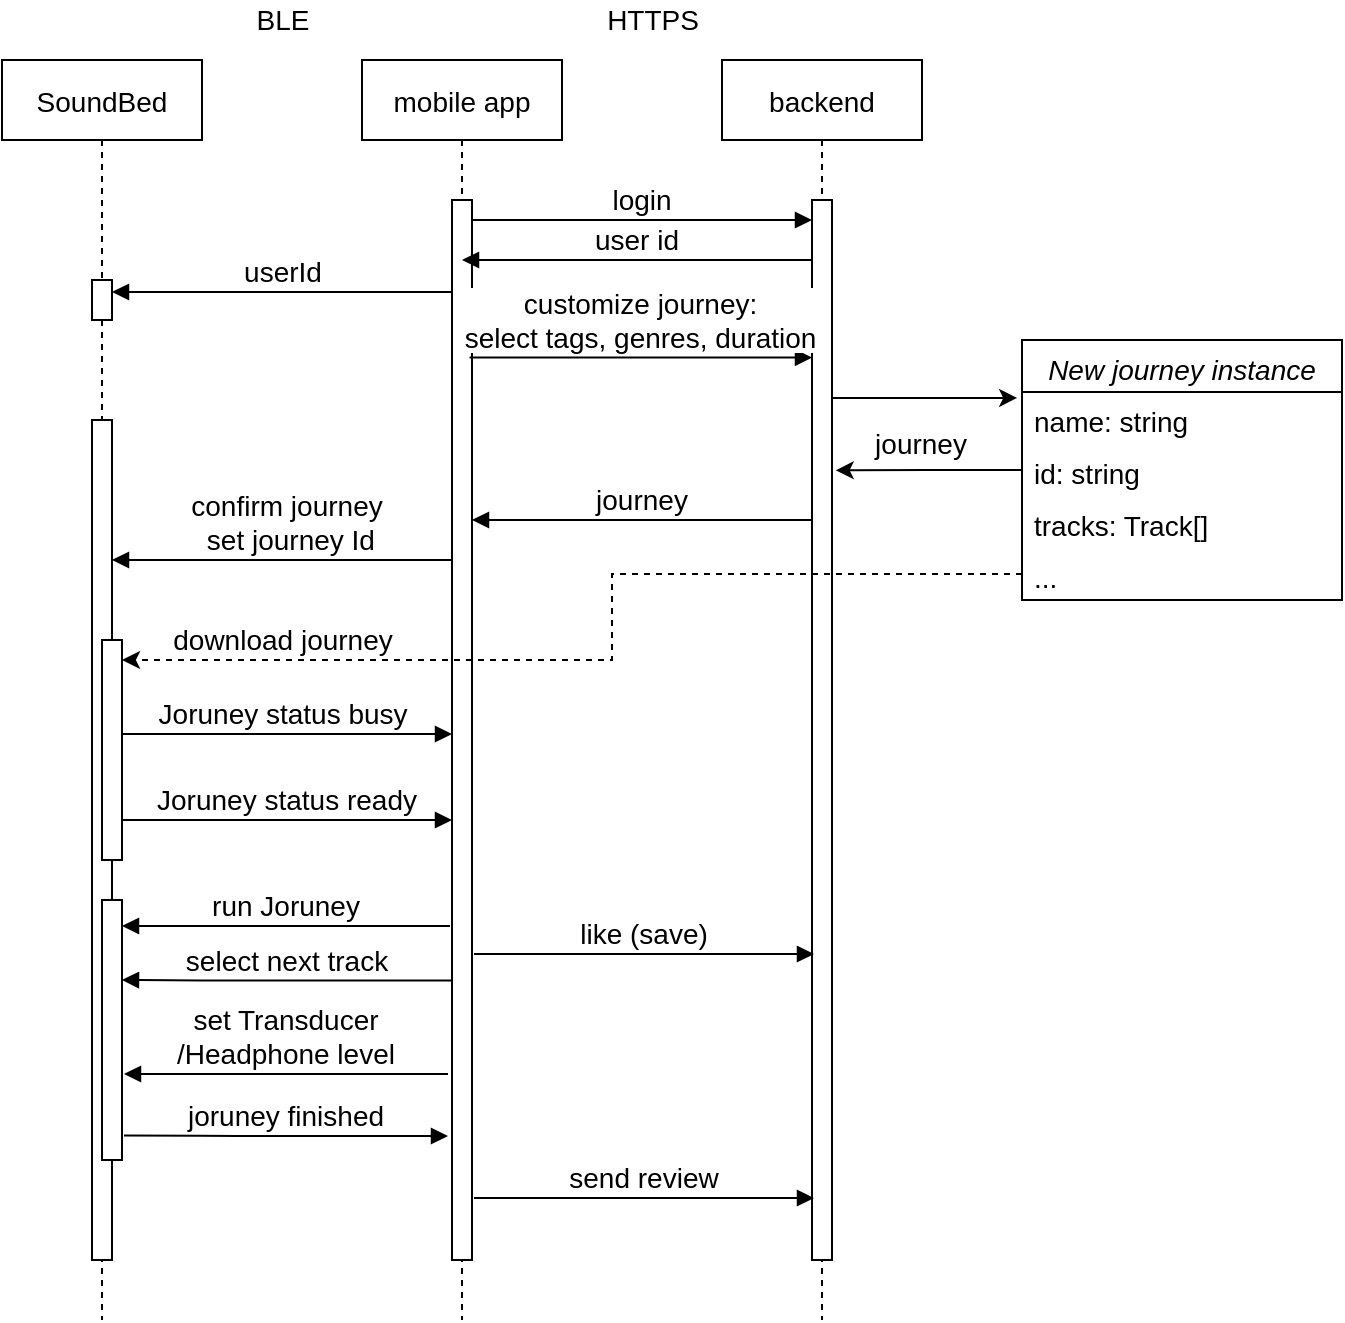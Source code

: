 <mxfile version="16.5.6" type="github">
  <diagram name="Page-1" id="e7e014a7-5840-1c2e-5031-d8a46d1fe8dd">
    <mxGraphModel dx="1240" dy="690" grid="1" gridSize="10" guides="1" tooltips="1" connect="1" arrows="1" fold="1" page="1" pageScale="1" pageWidth="1169" pageHeight="826" background="none" math="0" shadow="0">
      <root>
        <object label="" other="" id="0">
          <mxCell />
        </object>
        <mxCell id="1" parent="0" />
        <mxCell id="ssKL7-adrF8DjpuyPg4L-67" value="SoundBed" style="shape=umlLifeline;perimeter=lifelinePerimeter;container=1;collapsible=0;recursiveResize=0;rounded=0;shadow=0;strokeWidth=1;fontSize=14;" vertex="1" parent="1">
          <mxGeometry x="130" y="90" width="100" height="630" as="geometry" />
        </mxCell>
        <mxCell id="ssKL7-adrF8DjpuyPg4L-68" value="" style="points=[];perimeter=orthogonalPerimeter;rounded=0;shadow=0;strokeWidth=1;fontSize=14;" vertex="1" parent="ssKL7-adrF8DjpuyPg4L-67">
          <mxGeometry x="45" y="180" width="10" height="420" as="geometry" />
        </mxCell>
        <mxCell id="ssKL7-adrF8DjpuyPg4L-93" value="" style="points=[];perimeter=orthogonalPerimeter;rounded=0;shadow=0;strokeWidth=1;fontSize=14;" vertex="1" parent="ssKL7-adrF8DjpuyPg4L-67">
          <mxGeometry x="45" y="110" width="10" height="20" as="geometry" />
        </mxCell>
        <mxCell id="ssKL7-adrF8DjpuyPg4L-94" value="userId" style="verticalAlign=bottom;endArrow=block;shadow=0;strokeWidth=1;fontSize=14;" edge="1" parent="ssKL7-adrF8DjpuyPg4L-67">
          <mxGeometry relative="1" as="geometry">
            <mxPoint x="226" y="116" as="sourcePoint" />
            <mxPoint x="55" y="116.0" as="targetPoint" />
            <Array as="points">
              <mxPoint x="111.27" y="116" />
            </Array>
          </mxGeometry>
        </mxCell>
        <mxCell id="ssKL7-adrF8DjpuyPg4L-110" value="confirm journey&#xa; set journey Id" style="verticalAlign=bottom;endArrow=block;shadow=0;strokeWidth=1;fontSize=14;" edge="1" parent="ssKL7-adrF8DjpuyPg4L-67">
          <mxGeometry relative="1" as="geometry">
            <mxPoint x="229.5" y="250.0" as="sourcePoint" />
            <mxPoint x="55.001" y="250.0" as="targetPoint" />
            <Array as="points">
              <mxPoint x="115.27" y="250" />
            </Array>
          </mxGeometry>
        </mxCell>
        <mxCell id="ssKL7-adrF8DjpuyPg4L-113" value="" style="points=[];perimeter=orthogonalPerimeter;rounded=0;shadow=0;strokeWidth=1;fontSize=14;" vertex="1" parent="ssKL7-adrF8DjpuyPg4L-67">
          <mxGeometry x="50" y="290" width="10" height="110" as="geometry" />
        </mxCell>
        <mxCell id="ssKL7-adrF8DjpuyPg4L-71" value="mobile app" style="shape=umlLifeline;perimeter=lifelinePerimeter;container=1;collapsible=0;recursiveResize=0;rounded=0;shadow=0;strokeWidth=1;fontSize=14;" vertex="1" parent="1">
          <mxGeometry x="310" y="90" width="100" height="630" as="geometry" />
        </mxCell>
        <mxCell id="ssKL7-adrF8DjpuyPg4L-72" value="" style="points=[];perimeter=orthogonalPerimeter;rounded=0;shadow=0;strokeWidth=1;fontSize=14;" vertex="1" parent="ssKL7-adrF8DjpuyPg4L-71">
          <mxGeometry x="45" y="70" width="10" height="530" as="geometry" />
        </mxCell>
        <mxCell id="ssKL7-adrF8DjpuyPg4L-114" value="Joruney status busy " style="verticalAlign=bottom;endArrow=block;entryX=0;entryY=0;shadow=0;strokeWidth=1;fontSize=14;" edge="1" parent="ssKL7-adrF8DjpuyPg4L-71">
          <mxGeometry relative="1" as="geometry">
            <mxPoint x="-120" y="337" as="sourcePoint" />
            <mxPoint x="45.0" y="337.0" as="targetPoint" />
          </mxGeometry>
        </mxCell>
        <mxCell id="ssKL7-adrF8DjpuyPg4L-131" value="select next track" style="verticalAlign=bottom;endArrow=block;shadow=0;strokeWidth=1;fontSize=14;" edge="1" parent="ssKL7-adrF8DjpuyPg4L-71">
          <mxGeometry relative="1" as="geometry">
            <mxPoint x="45" y="460.3" as="sourcePoint" />
            <mxPoint x="-120" y="460" as="targetPoint" />
            <Array as="points">
              <mxPoint x="-69.93" y="460.3" />
            </Array>
          </mxGeometry>
        </mxCell>
        <mxCell id="ssKL7-adrF8DjpuyPg4L-75" value="backend" style="shape=umlLifeline;perimeter=lifelinePerimeter;container=1;collapsible=0;recursiveResize=0;rounded=0;shadow=0;strokeWidth=1;fontSize=14;" vertex="1" parent="1">
          <mxGeometry x="490" y="90" width="100" height="630" as="geometry" />
        </mxCell>
        <mxCell id="ssKL7-adrF8DjpuyPg4L-76" value="" style="points=[];perimeter=orthogonalPerimeter;rounded=0;shadow=0;strokeWidth=1;fontSize=14;" vertex="1" parent="ssKL7-adrF8DjpuyPg4L-75">
          <mxGeometry x="45" y="70" width="10" height="530" as="geometry" />
        </mxCell>
        <mxCell id="ssKL7-adrF8DjpuyPg4L-77" value="login" style="verticalAlign=bottom;endArrow=block;entryX=0;entryY=0;shadow=0;strokeWidth=1;fontSize=14;" edge="1" parent="ssKL7-adrF8DjpuyPg4L-75">
          <mxGeometry relative="1" as="geometry">
            <mxPoint x="-125" y="80.0" as="sourcePoint" />
            <mxPoint x="45" y="80.0" as="targetPoint" />
          </mxGeometry>
        </mxCell>
        <mxCell id="ssKL7-adrF8DjpuyPg4L-79" value="user id" style="verticalAlign=bottom;endArrow=block;shadow=0;strokeWidth=1;fontSize=14;" edge="1" parent="1" source="ssKL7-adrF8DjpuyPg4L-76" target="ssKL7-adrF8DjpuyPg4L-71">
          <mxGeometry relative="1" as="geometry">
            <mxPoint x="375" y="180.0" as="sourcePoint" />
            <mxPoint x="545" y="180.0" as="targetPoint" />
            <Array as="points">
              <mxPoint x="420" y="190" />
            </Array>
          </mxGeometry>
        </mxCell>
        <mxCell id="ssKL7-adrF8DjpuyPg4L-80" value="BLE" style="text;html=1;align=center;verticalAlign=middle;resizable=0;points=[];autosize=1;strokeColor=none;fillColor=none;fontSize=14;" vertex="1" parent="1">
          <mxGeometry x="250" y="60" width="40" height="20" as="geometry" />
        </mxCell>
        <mxCell id="ssKL7-adrF8DjpuyPg4L-81" value="HTTPS" style="text;html=1;align=center;verticalAlign=middle;resizable=0;points=[];autosize=1;strokeColor=none;fillColor=none;fontSize=14;" vertex="1" parent="1">
          <mxGeometry x="425" y="60" width="60" height="20" as="geometry" />
        </mxCell>
        <mxCell id="ssKL7-adrF8DjpuyPg4L-96" value="customize journey: &#xa;select tags, genres, duration" style="verticalAlign=bottom;endArrow=block;shadow=0;strokeWidth=1;exitX=0.877;exitY=0.427;exitDx=0;exitDy=0;exitPerimeter=0;fontSize=14;" edge="1" parent="1">
          <mxGeometry relative="1" as="geometry">
            <mxPoint x="363.77" y="238.78" as="sourcePoint" />
            <mxPoint x="535.0" y="238.78" as="targetPoint" />
          </mxGeometry>
        </mxCell>
        <mxCell id="ssKL7-adrF8DjpuyPg4L-98" value="" style="edgeStyle=orthogonalEdgeStyle;rounded=0;orthogonalLoop=1;jettySize=auto;html=1;entryX=-0.015;entryY=0.115;entryDx=0;entryDy=0;entryPerimeter=0;fontSize=14;" edge="1" parent="1" target="ssKL7-adrF8DjpuyPg4L-100">
          <mxGeometry relative="1" as="geometry">
            <mxPoint x="545.0" y="250.0" as="sourcePoint" />
            <mxPoint x="570.0" y="250.0" as="targetPoint" />
            <Array as="points">
              <mxPoint x="545" y="259" />
            </Array>
          </mxGeometry>
        </mxCell>
        <mxCell id="ssKL7-adrF8DjpuyPg4L-99" value="New journey instance" style="swimlane;fontStyle=2;align=center;verticalAlign=top;childLayout=stackLayout;horizontal=1;startSize=26;horizontalStack=0;resizeParent=1;resizeLast=0;collapsible=1;marginBottom=0;rounded=0;shadow=0;strokeWidth=1;fontSize=14;" vertex="1" parent="1">
          <mxGeometry x="640" y="230" width="160" height="130" as="geometry">
            <mxRectangle x="230" y="140" width="160" height="26" as="alternateBounds" />
          </mxGeometry>
        </mxCell>
        <mxCell id="ssKL7-adrF8DjpuyPg4L-100" value="name: string" style="text;align=left;verticalAlign=top;spacingLeft=4;spacingRight=4;overflow=hidden;rotatable=0;points=[[0,0.5],[1,0.5]];portConstraint=eastwest;fontSize=14;" vertex="1" parent="ssKL7-adrF8DjpuyPg4L-99">
          <mxGeometry y="26" width="160" height="26" as="geometry" />
        </mxCell>
        <mxCell id="ssKL7-adrF8DjpuyPg4L-101" value="id: string&#xa;...................." style="text;align=left;verticalAlign=top;spacingLeft=4;spacingRight=4;overflow=hidden;rotatable=0;points=[[0,0.5],[1,0.5]];portConstraint=eastwest;rounded=0;shadow=0;html=0;fontSize=14;" vertex="1" parent="ssKL7-adrF8DjpuyPg4L-99">
          <mxGeometry y="52" width="160" height="26" as="geometry" />
        </mxCell>
        <mxCell id="ssKL7-adrF8DjpuyPg4L-104" value="tracks: Track[]" style="text;align=left;verticalAlign=top;spacingLeft=4;spacingRight=4;overflow=hidden;rotatable=0;points=[[0,0.5],[1,0.5]];portConstraint=eastwest;fontSize=14;" vertex="1" parent="ssKL7-adrF8DjpuyPg4L-99">
          <mxGeometry y="78" width="160" height="26" as="geometry" />
        </mxCell>
        <mxCell id="ssKL7-adrF8DjpuyPg4L-108" value="..." style="text;align=left;verticalAlign=top;spacingLeft=4;spacingRight=4;overflow=hidden;rotatable=0;points=[[0,0.5],[1,0.5]];portConstraint=eastwest;fontSize=14;" vertex="1" parent="ssKL7-adrF8DjpuyPg4L-99">
          <mxGeometry y="104" width="160" height="26" as="geometry" />
        </mxCell>
        <mxCell id="ssKL7-adrF8DjpuyPg4L-106" value="journey" style="verticalAlign=bottom;endArrow=block;shadow=0;strokeWidth=1;fontSize=14;" edge="1" parent="1" source="ssKL7-adrF8DjpuyPg4L-76">
          <mxGeometry relative="1" as="geometry">
            <mxPoint x="530" y="320" as="sourcePoint" />
            <mxPoint x="365.001" y="320.0" as="targetPoint" />
            <Array as="points">
              <mxPoint x="425.27" y="320" />
            </Array>
          </mxGeometry>
        </mxCell>
        <mxCell id="ssKL7-adrF8DjpuyPg4L-111" style="edgeStyle=orthogonalEdgeStyle;rounded=0;orthogonalLoop=1;jettySize=auto;html=1;exitX=0;exitY=0.5;exitDx=0;exitDy=0;fontSize=14;dashed=1;" edge="1" parent="1" source="ssKL7-adrF8DjpuyPg4L-108">
          <mxGeometry relative="1" as="geometry">
            <mxPoint x="190" y="390" as="targetPoint" />
            <Array as="points">
              <mxPoint x="435" y="347" />
              <mxPoint x="435" y="390" />
            </Array>
          </mxGeometry>
        </mxCell>
        <mxCell id="ssKL7-adrF8DjpuyPg4L-112" value="&lt;span style=&quot;background-color: rgb(255, 255, 255); font-size: 14px;&quot;&gt;download journey&lt;/span&gt;&lt;br style=&quot;padding: 0px; margin: 0px; font-size: 14px;&quot;&gt;" style="text;html=1;align=center;verticalAlign=middle;resizable=0;points=[];autosize=1;strokeColor=none;fillColor=none;fontSize=14;" vertex="1" parent="1">
          <mxGeometry x="205" y="370" width="130" height="20" as="geometry" />
        </mxCell>
        <mxCell id="ssKL7-adrF8DjpuyPg4L-115" value="Joruney status ready" style="verticalAlign=bottom;endArrow=block;entryX=0;entryY=0;shadow=0;strokeWidth=1;fontSize=14;" edge="1" parent="1">
          <mxGeometry relative="1" as="geometry">
            <mxPoint x="190" y="470" as="sourcePoint" />
            <mxPoint x="355.0" y="470" as="targetPoint" />
          </mxGeometry>
        </mxCell>
        <mxCell id="ssKL7-adrF8DjpuyPg4L-116" style="edgeStyle=orthogonalEdgeStyle;rounded=0;orthogonalLoop=1;jettySize=auto;html=1;exitX=0;exitY=0.5;exitDx=0;exitDy=0;entryX=1.185;entryY=0.255;entryDx=0;entryDy=0;entryPerimeter=0;fontSize=14;" edge="1" parent="1" source="ssKL7-adrF8DjpuyPg4L-101" target="ssKL7-adrF8DjpuyPg4L-76">
          <mxGeometry relative="1" as="geometry" />
        </mxCell>
        <mxCell id="ssKL7-adrF8DjpuyPg4L-117" value="journey" style="edgeLabel;html=1;align=center;verticalAlign=middle;resizable=0;points=[];fontSize=14;" vertex="1" connectable="0" parent="ssKL7-adrF8DjpuyPg4L-116">
          <mxGeometry x="0.097" y="-3" relative="1" as="geometry">
            <mxPoint y="-10" as="offset" />
          </mxGeometry>
        </mxCell>
        <mxCell id="ssKL7-adrF8DjpuyPg4L-126" value="" style="points=[];perimeter=orthogonalPerimeter;rounded=0;shadow=0;strokeWidth=1;fontSize=14;" vertex="1" parent="1">
          <mxGeometry x="180" y="510" width="10" height="130" as="geometry" />
        </mxCell>
        <mxCell id="ssKL7-adrF8DjpuyPg4L-127" value="run Joruney" style="verticalAlign=bottom;endArrow=block;shadow=0;strokeWidth=1;fontSize=14;" edge="1" parent="1">
          <mxGeometry relative="1" as="geometry">
            <mxPoint x="354" y="523" as="sourcePoint" />
            <mxPoint x="190" y="523" as="targetPoint" />
            <Array as="points">
              <mxPoint x="239.07" y="523" />
            </Array>
          </mxGeometry>
        </mxCell>
        <mxCell id="ssKL7-adrF8DjpuyPg4L-128" value="set Transducer&#xa;/Headphone level" style="verticalAlign=bottom;endArrow=block;shadow=0;strokeWidth=1;startArrow=none;fontSize=14;" edge="1" parent="1">
          <mxGeometry relative="1" as="geometry">
            <mxPoint x="353" y="597" as="sourcePoint" />
            <mxPoint x="191" y="597" as="targetPoint" />
            <Array as="points" />
          </mxGeometry>
        </mxCell>
        <mxCell id="ssKL7-adrF8DjpuyPg4L-130" value="joruney finished" style="verticalAlign=bottom;endArrow=none;shadow=0;strokeWidth=1;entryX=1.2;entryY=0.07;entryDx=0;entryDy=0;entryPerimeter=0;startArrow=block;startFill=1;endFill=0;fontSize=14;" edge="1" parent="1">
          <mxGeometry relative="1" as="geometry">
            <mxPoint x="353" y="628" as="sourcePoint" />
            <mxPoint x="191" y="627.7" as="targetPoint" />
            <Array as="points">
              <mxPoint x="238.07" y="628" />
            </Array>
          </mxGeometry>
        </mxCell>
        <mxCell id="ssKL7-adrF8DjpuyPg4L-132" value="like (save)" style="verticalAlign=bottom;endArrow=block;entryX=0;entryY=0;shadow=0;strokeWidth=1;fontSize=14;" edge="1" parent="1">
          <mxGeometry relative="1" as="geometry">
            <mxPoint x="366" y="537.0" as="sourcePoint" />
            <mxPoint x="536.0" y="537.0" as="targetPoint" />
          </mxGeometry>
        </mxCell>
        <mxCell id="ssKL7-adrF8DjpuyPg4L-133" value="send review" style="verticalAlign=bottom;endArrow=block;entryX=0;entryY=0;shadow=0;strokeWidth=1;fontSize=14;" edge="1" parent="1">
          <mxGeometry relative="1" as="geometry">
            <mxPoint x="366" y="659" as="sourcePoint" />
            <mxPoint x="536.0" y="659" as="targetPoint" />
            <Array as="points">
              <mxPoint x="460" y="659" />
            </Array>
          </mxGeometry>
        </mxCell>
      </root>
    </mxGraphModel>
  </diagram>
</mxfile>
